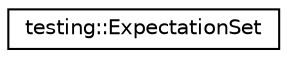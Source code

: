 digraph "Graphical Class Hierarchy"
{
  edge [fontname="Helvetica",fontsize="10",labelfontname="Helvetica",labelfontsize="10"];
  node [fontname="Helvetica",fontsize="10",shape=record];
  rankdir="LR";
  Node0 [label="testing::ExpectationSet",height=0.2,width=0.4,color="black", fillcolor="white", style="filled",URL="$classtesting_1_1ExpectationSet.html"];
}
